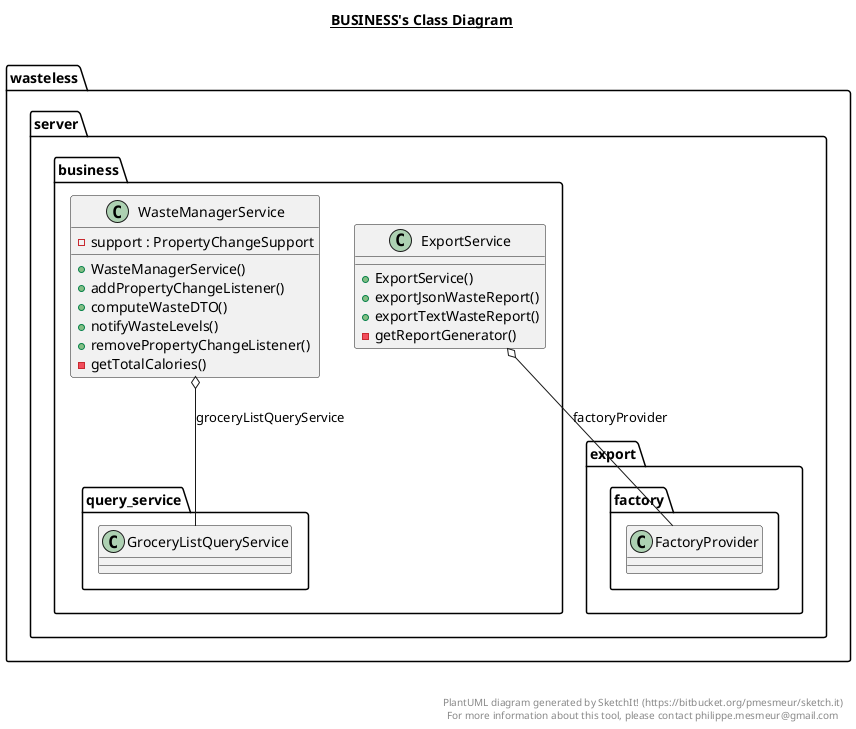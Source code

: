 @startuml

title __BUSINESS's Class Diagram__\n

  namespace wasteless.server {
    namespace business {
      class wasteless.server.business.ExportService {
          + ExportService()
          + exportJsonWasteReport()
          + exportTextWasteReport()
          - getReportGenerator()
      }
    }
  }
  

  namespace wasteless.server {
    namespace business {
      class wasteless.server.business.WasteManagerService {
          - support : PropertyChangeSupport
          + WasteManagerService()
          + addPropertyChangeListener()
          + computeWasteDTO()
          + notifyWasteLevels()
          + removePropertyChangeListener()
          - getTotalCalories()
      }
    }
  }
  

  wasteless.server.business.ExportService o-- wasteless.server.export.factory.FactoryProvider : factoryProvider
  wasteless.server.business.WasteManagerService o-- wasteless.server.business.query_service.GroceryListQueryService : groceryListQueryService


right footer


PlantUML diagram generated by SketchIt! (https://bitbucket.org/pmesmeur/sketch.it)
For more information about this tool, please contact philippe.mesmeur@gmail.com
endfooter

@enduml
